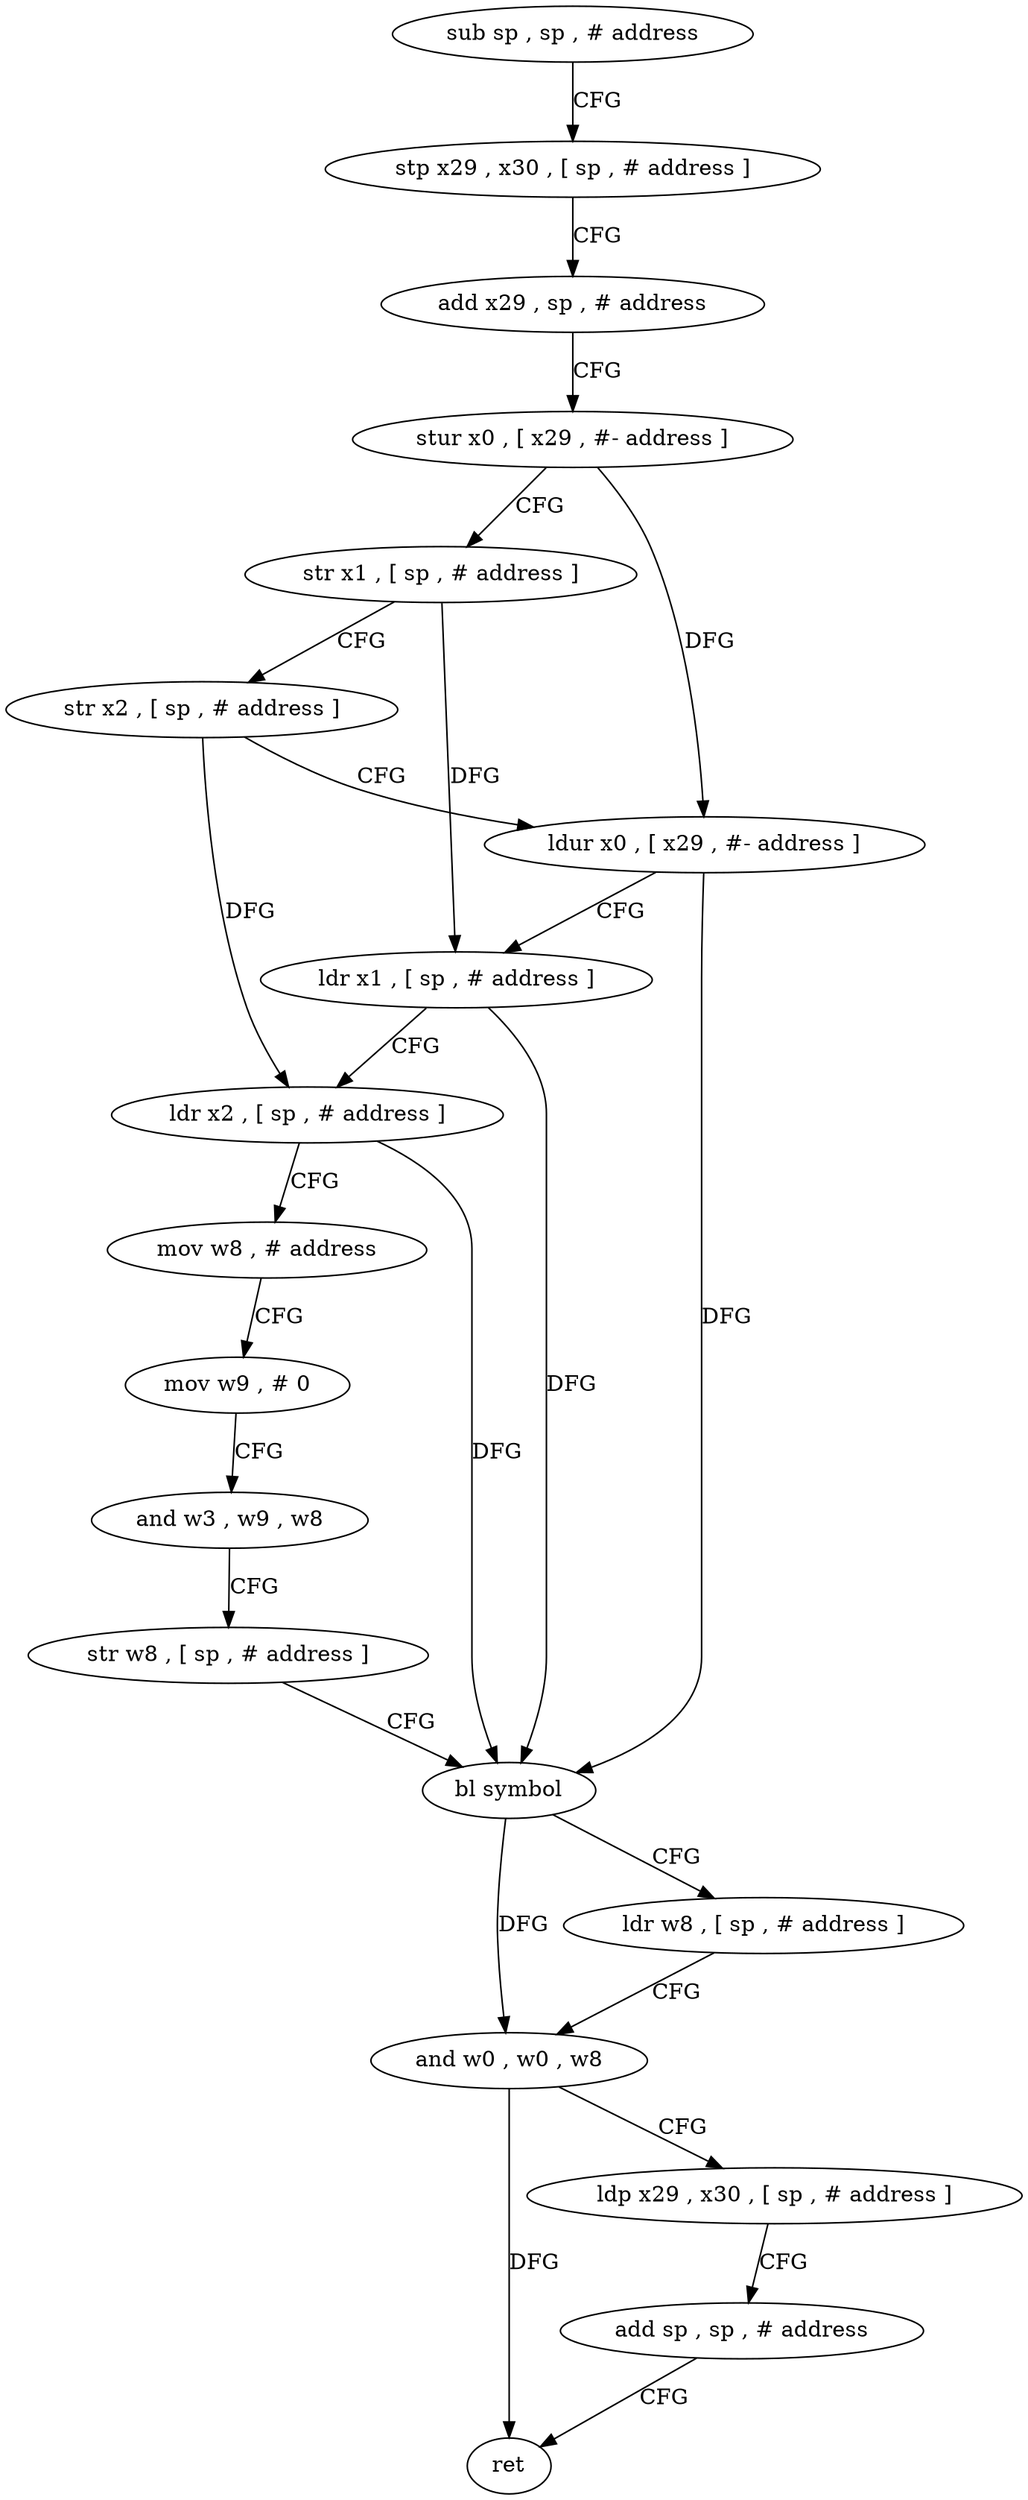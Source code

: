 digraph "func" {
"4219316" [label = "sub sp , sp , # address" ]
"4219320" [label = "stp x29 , x30 , [ sp , # address ]" ]
"4219324" [label = "add x29 , sp , # address" ]
"4219328" [label = "stur x0 , [ x29 , #- address ]" ]
"4219332" [label = "str x1 , [ sp , # address ]" ]
"4219336" [label = "str x2 , [ sp , # address ]" ]
"4219340" [label = "ldur x0 , [ x29 , #- address ]" ]
"4219344" [label = "ldr x1 , [ sp , # address ]" ]
"4219348" [label = "ldr x2 , [ sp , # address ]" ]
"4219352" [label = "mov w8 , # address" ]
"4219356" [label = "mov w9 , # 0" ]
"4219360" [label = "and w3 , w9 , w8" ]
"4219364" [label = "str w8 , [ sp , # address ]" ]
"4219368" [label = "bl symbol" ]
"4219372" [label = "ldr w8 , [ sp , # address ]" ]
"4219376" [label = "and w0 , w0 , w8" ]
"4219380" [label = "ldp x29 , x30 , [ sp , # address ]" ]
"4219384" [label = "add sp , sp , # address" ]
"4219388" [label = "ret" ]
"4219316" -> "4219320" [ label = "CFG" ]
"4219320" -> "4219324" [ label = "CFG" ]
"4219324" -> "4219328" [ label = "CFG" ]
"4219328" -> "4219332" [ label = "CFG" ]
"4219328" -> "4219340" [ label = "DFG" ]
"4219332" -> "4219336" [ label = "CFG" ]
"4219332" -> "4219344" [ label = "DFG" ]
"4219336" -> "4219340" [ label = "CFG" ]
"4219336" -> "4219348" [ label = "DFG" ]
"4219340" -> "4219344" [ label = "CFG" ]
"4219340" -> "4219368" [ label = "DFG" ]
"4219344" -> "4219348" [ label = "CFG" ]
"4219344" -> "4219368" [ label = "DFG" ]
"4219348" -> "4219352" [ label = "CFG" ]
"4219348" -> "4219368" [ label = "DFG" ]
"4219352" -> "4219356" [ label = "CFG" ]
"4219356" -> "4219360" [ label = "CFG" ]
"4219360" -> "4219364" [ label = "CFG" ]
"4219364" -> "4219368" [ label = "CFG" ]
"4219368" -> "4219372" [ label = "CFG" ]
"4219368" -> "4219376" [ label = "DFG" ]
"4219372" -> "4219376" [ label = "CFG" ]
"4219376" -> "4219380" [ label = "CFG" ]
"4219376" -> "4219388" [ label = "DFG" ]
"4219380" -> "4219384" [ label = "CFG" ]
"4219384" -> "4219388" [ label = "CFG" ]
}
